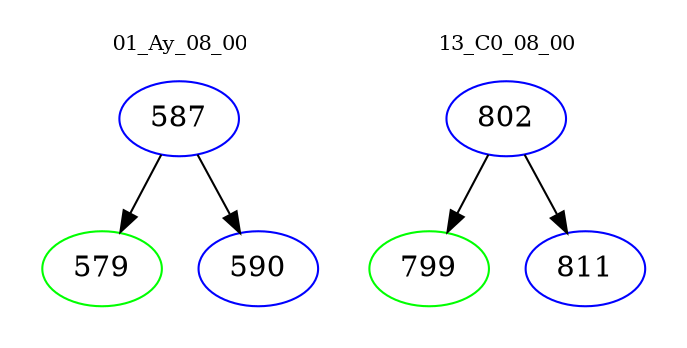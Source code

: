 digraph{
subgraph cluster_0 {
color = white
label = "01_Ay_08_00";
fontsize=10;
T0_587 [label="587", color="blue"]
T0_587 -> T0_579 [color="black"]
T0_579 [label="579", color="green"]
T0_587 -> T0_590 [color="black"]
T0_590 [label="590", color="blue"]
}
subgraph cluster_1 {
color = white
label = "13_C0_08_00";
fontsize=10;
T1_802 [label="802", color="blue"]
T1_802 -> T1_799 [color="black"]
T1_799 [label="799", color="green"]
T1_802 -> T1_811 [color="black"]
T1_811 [label="811", color="blue"]
}
}
